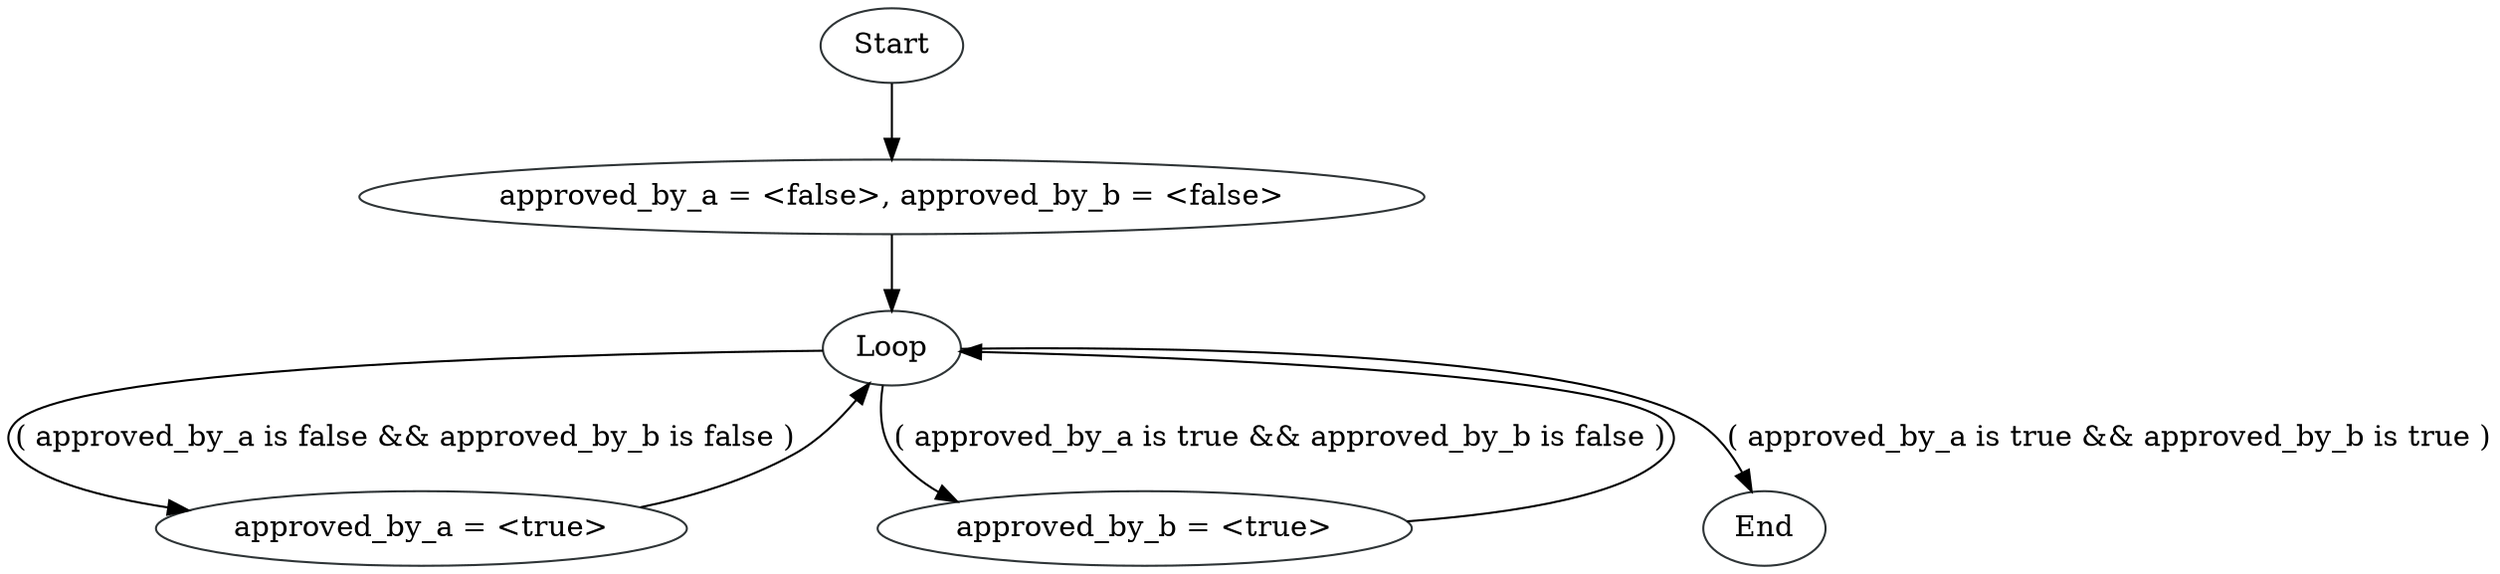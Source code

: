 digraph ApprovalProcess {
node1 [label="Start", color="#2e3436"]
node3 [label="approved_by_a = <false>, approved_by_b = <false>", color="#2e3436"]
node4 [label="Loop", color="#2e3436"]
node5 [label="approved_by_a = <true>", color="#2e3436"]
node6 [label="approved_by_b = <true>", color="#2e3436"]
node2 [label="End", color="#2e3436"]

node1 -> node3
node3 -> node4
node4 -> node5 [label="( approved_by_a is false && approved_by_b is false )"]
node4 -> node6 [label="( approved_by_a is true && approved_by_b is false )"]
node4 -> node2 [label="( approved_by_a is true && approved_by_b is true )"]
node5 -> node4
node6 -> node4
}
